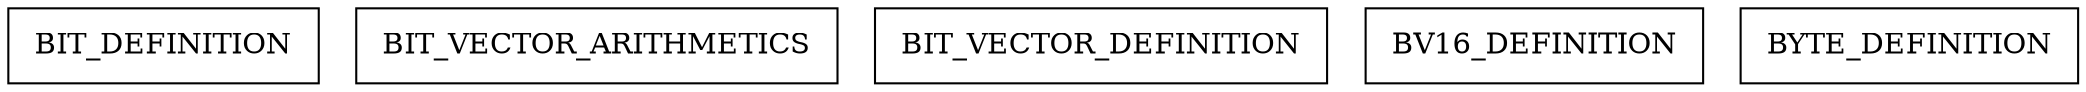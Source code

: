 digraph {
BIT_DEFINITION [ label=" BIT_DEFINITION " shape= box ]
BIT_VECTOR_ARITHMETICS [ label=" BIT_VECTOR_ARITHMETICS " shape= box ]
BIT_VECTOR_DEFINITION [ label=" BIT_VECTOR_DEFINITION " shape= box ]
BV16_DEFINITION [ label=" BV16_DEFINITION " shape= box ]
BYTE_DEFINITION [ label=" BYTE_DEFINITION " shape= box ]

}

